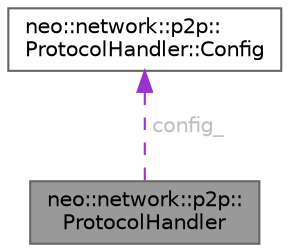 digraph "neo::network::p2p::ProtocolHandler"
{
 // LATEX_PDF_SIZE
  bgcolor="transparent";
  edge [fontname=Helvetica,fontsize=10,labelfontname=Helvetica,labelfontsize=10];
  node [fontname=Helvetica,fontsize=10,shape=box,height=0.2,width=0.4];
  Node1 [id="Node000001",label="neo::network::p2p::\lProtocolHandler",height=0.2,width=0.4,color="gray40", fillcolor="grey60", style="filled", fontcolor="black",tooltip="Protocol handler for Neo P2P messages."];
  Node2 -> Node1 [id="edge1_Node000001_Node000002",dir="back",color="darkorchid3",style="dashed",tooltip=" ",label=<<TABLE CELLBORDER="0" BORDER="0"><TR><TD VALIGN="top" ALIGN="LEFT" CELLPADDING="1" CELLSPACING="0">config_</TD></TR>
</TABLE>> ,fontcolor="grey" ];
  Node2 [id="Node000002",label="neo::network::p2p::\lProtocolHandler::Config",height=0.2,width=0.4,color="gray40", fillcolor="white", style="filled",URL="$structneo_1_1network_1_1p2p_1_1_protocol_handler_1_1_config.html",tooltip=" "];
}

